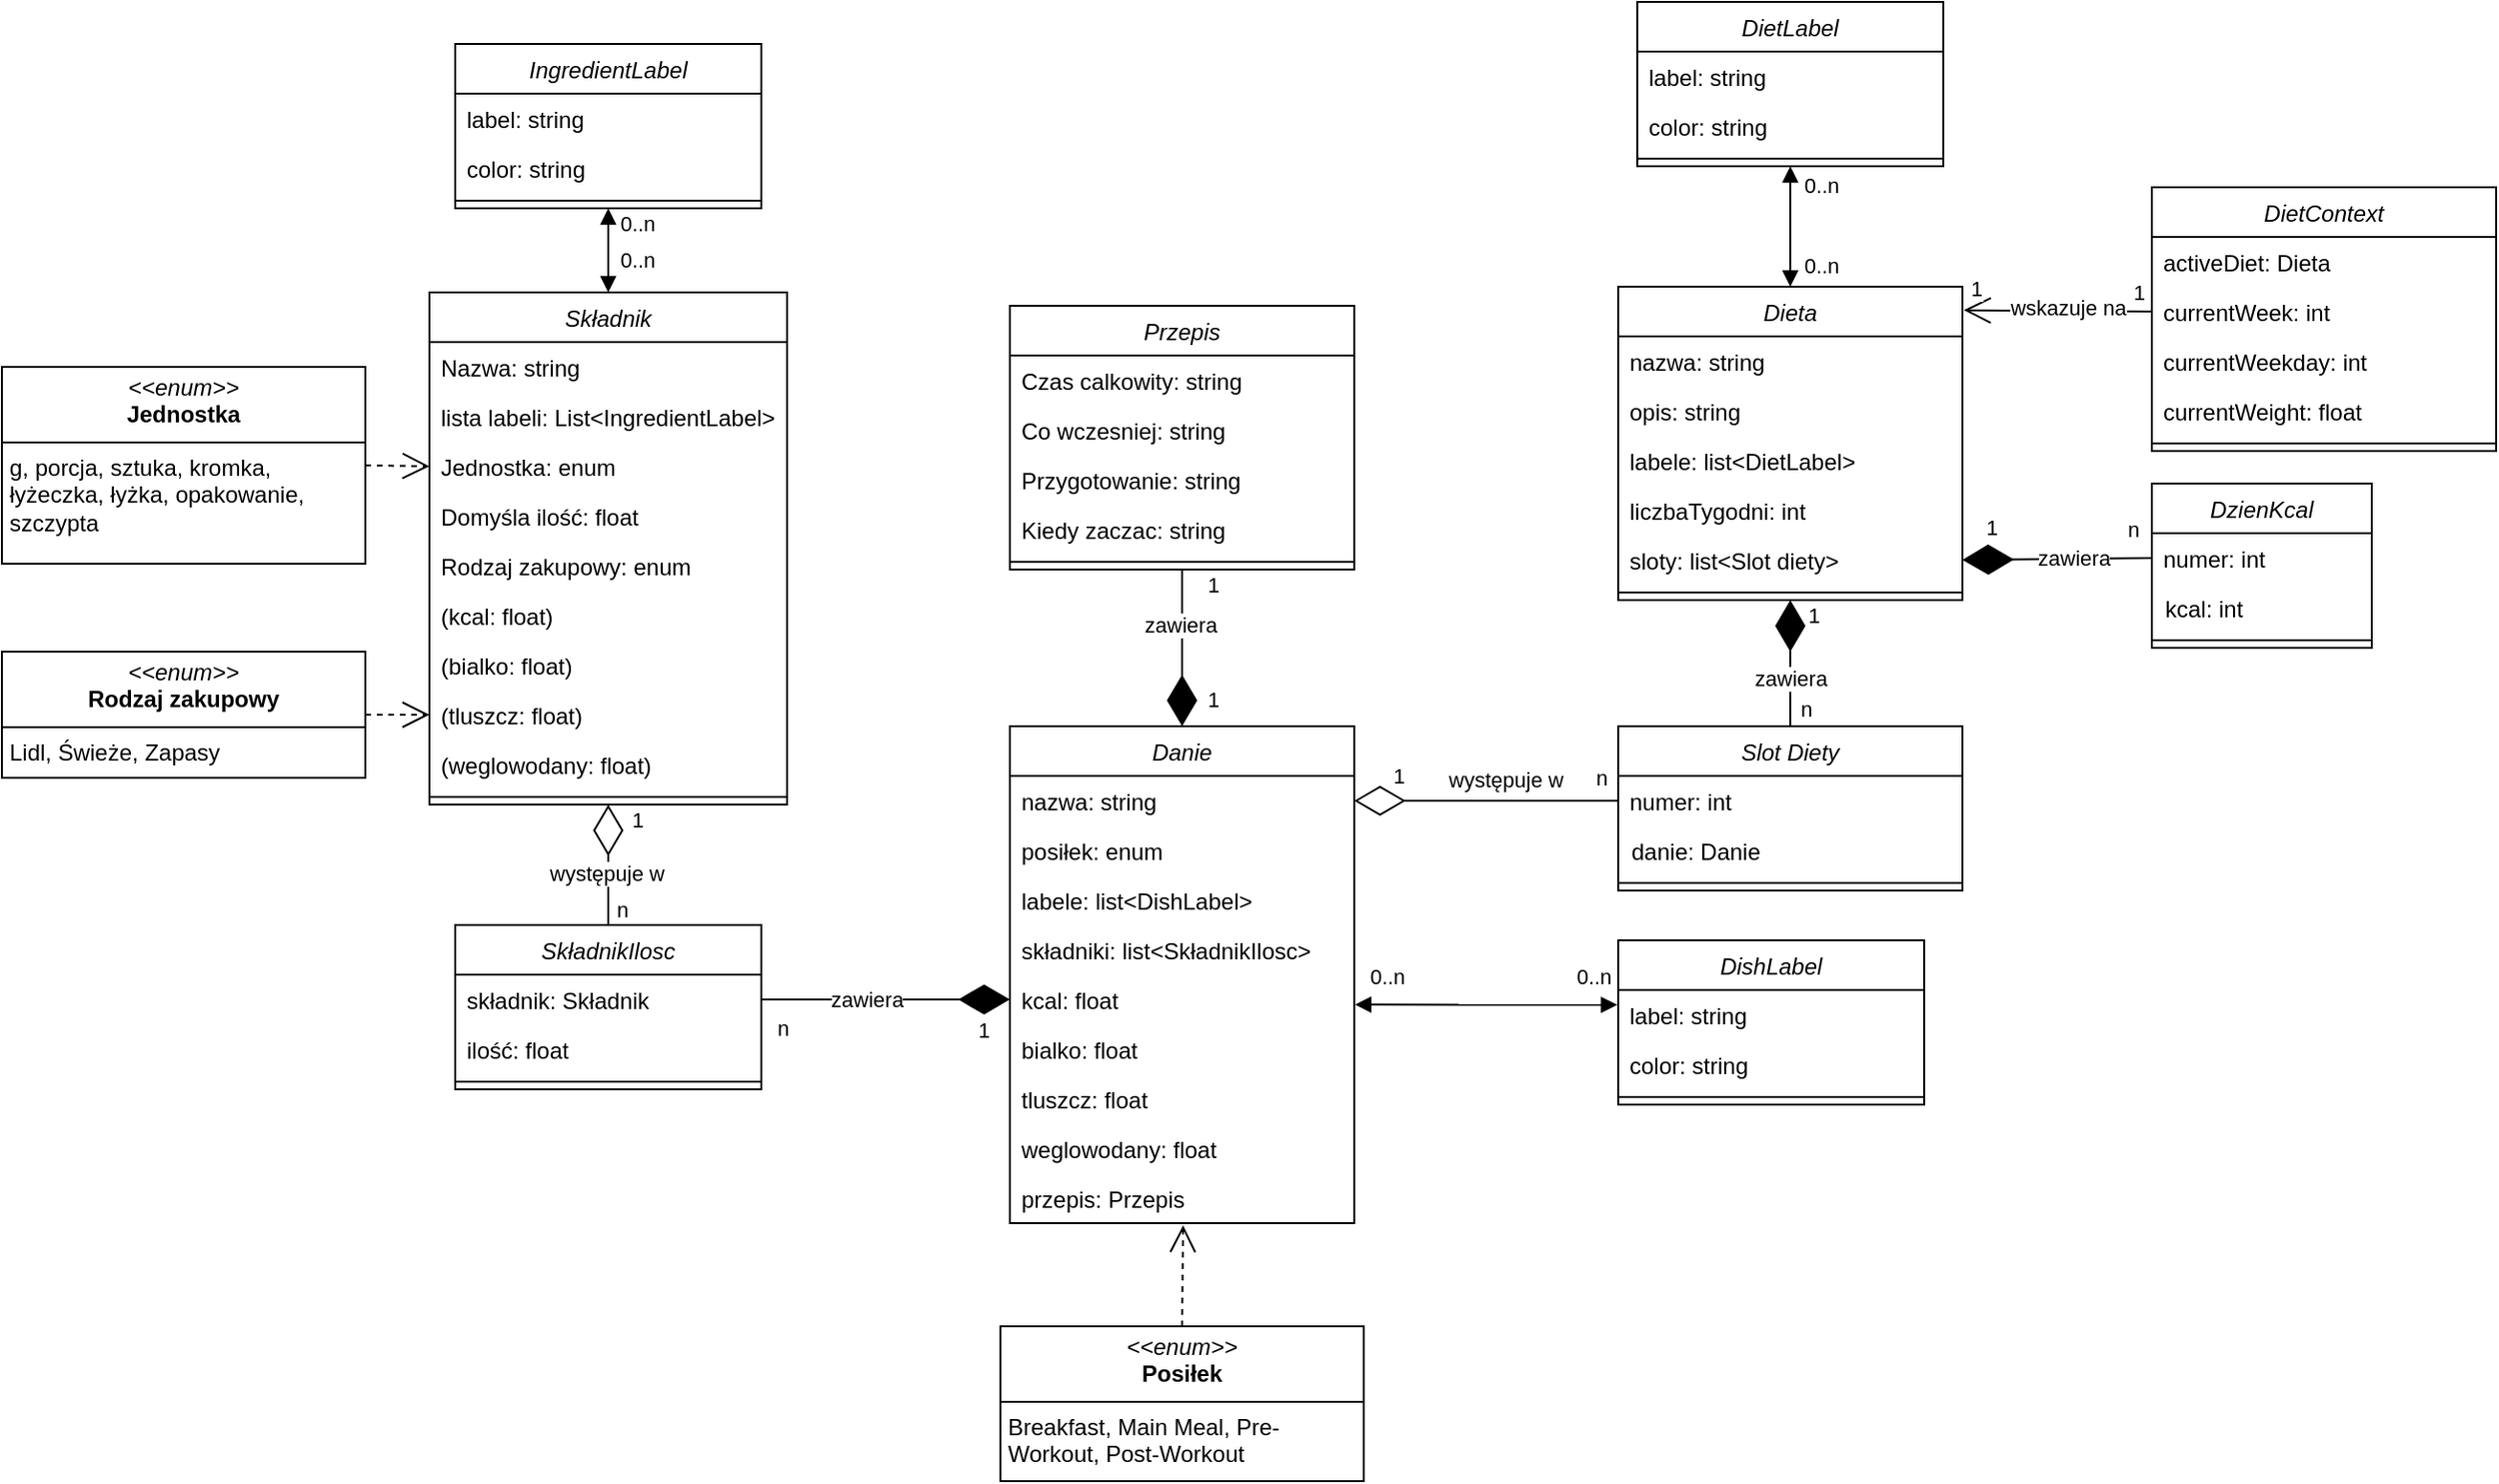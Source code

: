 <mxfile>
    <diagram id="C5RBs43oDa-KdzZeNtuy" name="Page-1">
        <mxGraphModel dx="2279" dy="1956" grid="0" gridSize="10" guides="1" tooltips="1" connect="1" arrows="1" fold="1" page="1" pageScale="1" pageWidth="827" pageHeight="1169" math="0" shadow="0">
            <root>
                <mxCell id="WIyWlLk6GJQsqaUBKTNV-0"/>
                <mxCell id="WIyWlLk6GJQsqaUBKTNV-1" parent="WIyWlLk6GJQsqaUBKTNV-0"/>
                <mxCell id="zkfFHV4jXpPFQw0GAbJ--0" value="Składnik" style="swimlane;fontStyle=2;align=center;verticalAlign=top;childLayout=stackLayout;horizontal=1;startSize=26;horizontalStack=0;resizeParent=1;resizeLast=0;collapsible=1;marginBottom=0;rounded=0;shadow=0;strokeWidth=1;" parent="WIyWlLk6GJQsqaUBKTNV-1" vertex="1">
                    <mxGeometry x="19.5" y="15" width="187" height="268" as="geometry">
                        <mxRectangle x="220" y="120" width="160" height="26" as="alternateBounds"/>
                    </mxGeometry>
                </mxCell>
                <mxCell id="zkfFHV4jXpPFQw0GAbJ--1" value="Nazwa: string" style="text;align=left;verticalAlign=top;spacingLeft=4;spacingRight=4;overflow=hidden;rotatable=0;points=[[0,0.5],[1,0.5]];portConstraint=eastwest;" parent="zkfFHV4jXpPFQw0GAbJ--0" vertex="1">
                    <mxGeometry y="26" width="187" height="26" as="geometry"/>
                </mxCell>
                <mxCell id="32" value="lista labeli: List&lt;IngredientLabel&gt;" style="text;align=left;verticalAlign=top;spacingLeft=4;spacingRight=4;overflow=hidden;rotatable=0;points=[[0,0.5],[1,0.5]];portConstraint=eastwest;" parent="zkfFHV4jXpPFQw0GAbJ--0" vertex="1">
                    <mxGeometry y="52" width="187" height="26" as="geometry"/>
                </mxCell>
                <mxCell id="zkfFHV4jXpPFQw0GAbJ--2" value="Jednostka: enum " style="text;align=left;verticalAlign=top;spacingLeft=4;spacingRight=4;overflow=hidden;rotatable=0;points=[[0,0.5],[1,0.5]];portConstraint=eastwest;rounded=0;shadow=0;html=0;" parent="zkfFHV4jXpPFQw0GAbJ--0" vertex="1">
                    <mxGeometry y="78" width="187" height="26" as="geometry"/>
                </mxCell>
                <mxCell id="c72ddF2UnbNpAd4IKjq6-0" value="Domyśla ilość: float" style="text;align=left;verticalAlign=top;spacingLeft=4;spacingRight=4;overflow=hidden;rotatable=0;points=[[0,0.5],[1,0.5]];portConstraint=eastwest;rounded=0;shadow=0;html=0;" parent="zkfFHV4jXpPFQw0GAbJ--0" vertex="1">
                    <mxGeometry y="104" width="187" height="26" as="geometry"/>
                </mxCell>
                <mxCell id="c72ddF2UnbNpAd4IKjq6-1" value="Rodzaj zakupowy: enum" style="text;align=left;verticalAlign=top;spacingLeft=4;spacingRight=4;overflow=hidden;rotatable=0;points=[[0,0.5],[1,0.5]];portConstraint=eastwest;rounded=0;shadow=0;html=0;" parent="zkfFHV4jXpPFQw0GAbJ--0" vertex="1">
                    <mxGeometry y="130" width="187" height="26" as="geometry"/>
                </mxCell>
                <mxCell id="c72ddF2UnbNpAd4IKjq6-2" value="(kcal: float)&#xa;" style="text;align=left;verticalAlign=top;spacingLeft=4;spacingRight=4;overflow=hidden;rotatable=0;points=[[0,0.5],[1,0.5]];portConstraint=eastwest;rounded=0;shadow=0;html=0;" parent="zkfFHV4jXpPFQw0GAbJ--0" vertex="1">
                    <mxGeometry y="156" width="187" height="26" as="geometry"/>
                </mxCell>
                <mxCell id="c72ddF2UnbNpAd4IKjq6-4" value="(bialko: float)&#xa;" style="text;align=left;verticalAlign=top;spacingLeft=4;spacingRight=4;overflow=hidden;rotatable=0;points=[[0,0.5],[1,0.5]];portConstraint=eastwest;rounded=0;shadow=0;html=0;" parent="zkfFHV4jXpPFQw0GAbJ--0" vertex="1">
                    <mxGeometry y="182" width="187" height="26" as="geometry"/>
                </mxCell>
                <mxCell id="c72ddF2UnbNpAd4IKjq6-5" value="(tluszcz: float)&#xa;" style="text;align=left;verticalAlign=top;spacingLeft=4;spacingRight=4;overflow=hidden;rotatable=0;points=[[0,0.5],[1,0.5]];portConstraint=eastwest;rounded=0;shadow=0;html=0;" parent="zkfFHV4jXpPFQw0GAbJ--0" vertex="1">
                    <mxGeometry y="208" width="187" height="26" as="geometry"/>
                </mxCell>
                <mxCell id="c72ddF2UnbNpAd4IKjq6-6" value="(weglowodany: float)&#xa;" style="text;align=left;verticalAlign=top;spacingLeft=4;spacingRight=4;overflow=hidden;rotatable=0;points=[[0,0.5],[1,0.5]];portConstraint=eastwest;rounded=0;shadow=0;html=0;" parent="zkfFHV4jXpPFQw0GAbJ--0" vertex="1">
                    <mxGeometry y="234" width="187" height="26" as="geometry"/>
                </mxCell>
                <mxCell id="zkfFHV4jXpPFQw0GAbJ--4" value="" style="line;html=1;strokeWidth=1;align=left;verticalAlign=middle;spacingTop=-1;spacingLeft=3;spacingRight=3;rotatable=0;labelPosition=right;points=[];portConstraint=eastwest;" parent="zkfFHV4jXpPFQw0GAbJ--0" vertex="1">
                    <mxGeometry y="260" width="187" height="8" as="geometry"/>
                </mxCell>
                <mxCell id="c72ddF2UnbNpAd4IKjq6-7" value="Danie" style="swimlane;fontStyle=2;align=center;verticalAlign=top;childLayout=stackLayout;horizontal=1;startSize=26;horizontalStack=0;resizeParent=1;resizeLast=0;collapsible=1;marginBottom=0;rounded=0;shadow=0;strokeWidth=1;" parent="WIyWlLk6GJQsqaUBKTNV-1" vertex="1">
                    <mxGeometry x="323" y="242" width="180" height="260" as="geometry">
                        <mxRectangle x="220" y="120" width="160" height="26" as="alternateBounds"/>
                    </mxGeometry>
                </mxCell>
                <mxCell id="c72ddF2UnbNpAd4IKjq6-8" value="nazwa: string" style="text;align=left;verticalAlign=top;spacingLeft=4;spacingRight=4;overflow=hidden;rotatable=0;points=[[0,0.5],[1,0.5]];portConstraint=eastwest;" parent="c72ddF2UnbNpAd4IKjq6-7" vertex="1">
                    <mxGeometry y="26" width="180" height="26" as="geometry"/>
                </mxCell>
                <mxCell id="c72ddF2UnbNpAd4IKjq6-11" value="posiłek: enum" style="text;align=left;verticalAlign=top;spacingLeft=4;spacingRight=4;overflow=hidden;rotatable=0;points=[[0,0.5],[1,0.5]];portConstraint=eastwest;rounded=0;shadow=0;html=0;" parent="c72ddF2UnbNpAd4IKjq6-7" vertex="1">
                    <mxGeometry y="52" width="180" height="26" as="geometry"/>
                </mxCell>
                <mxCell id="c72ddF2UnbNpAd4IKjq6-9" value="labele: list&lt;DishLabel&gt;" style="text;align=left;verticalAlign=top;spacingLeft=4;spacingRight=4;overflow=hidden;rotatable=0;points=[[0,0.5],[1,0.5]];portConstraint=eastwest;rounded=0;shadow=0;html=0;" parent="c72ddF2UnbNpAd4IKjq6-7" vertex="1">
                    <mxGeometry y="78" width="180" height="26" as="geometry"/>
                </mxCell>
                <mxCell id="c72ddF2UnbNpAd4IKjq6-10" value="składniki: list&lt;SkładnikIlosc&gt;&#xa;" style="text;align=left;verticalAlign=top;spacingLeft=4;spacingRight=4;overflow=hidden;rotatable=0;points=[[0,0.5],[1,0.5]];portConstraint=eastwest;rounded=0;shadow=0;html=0;" parent="c72ddF2UnbNpAd4IKjq6-7" vertex="1">
                    <mxGeometry y="104" width="180" height="26" as="geometry"/>
                </mxCell>
                <mxCell id="c72ddF2UnbNpAd4IKjq6-12" value="kcal: float" style="text;align=left;verticalAlign=top;spacingLeft=4;spacingRight=4;overflow=hidden;rotatable=0;points=[[0,0.5],[1,0.5]];portConstraint=eastwest;rounded=0;shadow=0;html=0;" parent="c72ddF2UnbNpAd4IKjq6-7" vertex="1">
                    <mxGeometry y="130" width="180" height="26" as="geometry"/>
                </mxCell>
                <mxCell id="c72ddF2UnbNpAd4IKjq6-13" value="bialko: float&#xa;" style="text;align=left;verticalAlign=top;spacingLeft=4;spacingRight=4;overflow=hidden;rotatable=0;points=[[0,0.5],[1,0.5]];portConstraint=eastwest;rounded=0;shadow=0;html=0;" parent="c72ddF2UnbNpAd4IKjq6-7" vertex="1">
                    <mxGeometry y="156" width="180" height="26" as="geometry"/>
                </mxCell>
                <mxCell id="c72ddF2UnbNpAd4IKjq6-14" value="tluszcz: float&#xa;" style="text;align=left;verticalAlign=top;spacingLeft=4;spacingRight=4;overflow=hidden;rotatable=0;points=[[0,0.5],[1,0.5]];portConstraint=eastwest;rounded=0;shadow=0;html=0;" parent="c72ddF2UnbNpAd4IKjq6-7" vertex="1">
                    <mxGeometry y="182" width="180" height="26" as="geometry"/>
                </mxCell>
                <mxCell id="c72ddF2UnbNpAd4IKjq6-15" value="weglowodany: float&#xa;" style="text;align=left;verticalAlign=top;spacingLeft=4;spacingRight=4;overflow=hidden;rotatable=0;points=[[0,0.5],[1,0.5]];portConstraint=eastwest;rounded=0;shadow=0;html=0;" parent="c72ddF2UnbNpAd4IKjq6-7" vertex="1">
                    <mxGeometry y="208" width="180" height="26" as="geometry"/>
                </mxCell>
                <mxCell id="c72ddF2UnbNpAd4IKjq6-16" value="przepis: Przepis" style="text;align=left;verticalAlign=top;spacingLeft=4;spacingRight=4;overflow=hidden;rotatable=0;points=[[0,0.5],[1,0.5]];portConstraint=eastwest;rounded=0;shadow=0;html=0;" parent="c72ddF2UnbNpAd4IKjq6-7" vertex="1">
                    <mxGeometry y="234" width="180" height="26" as="geometry"/>
                </mxCell>
                <mxCell id="c72ddF2UnbNpAd4IKjq6-18" value="Przepis" style="swimlane;fontStyle=2;align=center;verticalAlign=top;childLayout=stackLayout;horizontal=1;startSize=26;horizontalStack=0;resizeParent=1;resizeLast=0;collapsible=1;marginBottom=0;rounded=0;shadow=0;strokeWidth=1;" parent="WIyWlLk6GJQsqaUBKTNV-1" vertex="1">
                    <mxGeometry x="323" y="22" width="180" height="138" as="geometry">
                        <mxRectangle x="220" y="120" width="160" height="26" as="alternateBounds"/>
                    </mxGeometry>
                </mxCell>
                <mxCell id="c72ddF2UnbNpAd4IKjq6-27" value="Czas calkowity: string" style="text;align=left;verticalAlign=top;spacingLeft=4;spacingRight=4;overflow=hidden;rotatable=0;points=[[0,0.5],[1,0.5]];portConstraint=eastwest;rounded=0;shadow=0;html=0;" parent="c72ddF2UnbNpAd4IKjq6-18" vertex="1">
                    <mxGeometry y="26" width="180" height="26" as="geometry"/>
                </mxCell>
                <mxCell id="c72ddF2UnbNpAd4IKjq6-29" value="Co wczesniej: string" style="text;align=left;verticalAlign=top;spacingLeft=4;spacingRight=4;overflow=hidden;rotatable=0;points=[[0,0.5],[1,0.5]];portConstraint=eastwest;rounded=0;shadow=0;html=0;" parent="c72ddF2UnbNpAd4IKjq6-18" vertex="1">
                    <mxGeometry y="52" width="180" height="26" as="geometry"/>
                </mxCell>
                <mxCell id="c72ddF2UnbNpAd4IKjq6-30" value="Przygotowanie: string" style="text;align=left;verticalAlign=top;spacingLeft=4;spacingRight=4;overflow=hidden;rotatable=0;points=[[0,0.5],[1,0.5]];portConstraint=eastwest;rounded=0;shadow=0;html=0;" parent="c72ddF2UnbNpAd4IKjq6-18" vertex="1">
                    <mxGeometry y="78" width="180" height="26" as="geometry"/>
                </mxCell>
                <mxCell id="c72ddF2UnbNpAd4IKjq6-31" value="Kiedy zaczac: string" style="text;align=left;verticalAlign=top;spacingLeft=4;spacingRight=4;overflow=hidden;rotatable=0;points=[[0,0.5],[1,0.5]];portConstraint=eastwest;rounded=0;shadow=0;html=0;" parent="c72ddF2UnbNpAd4IKjq6-18" vertex="1">
                    <mxGeometry y="104" width="180" height="26" as="geometry"/>
                </mxCell>
                <mxCell id="c72ddF2UnbNpAd4IKjq6-28" value="" style="line;html=1;strokeWidth=1;align=left;verticalAlign=middle;spacingTop=-1;spacingLeft=3;spacingRight=3;rotatable=0;labelPosition=right;points=[];portConstraint=eastwest;" parent="c72ddF2UnbNpAd4IKjq6-18" vertex="1">
                    <mxGeometry y="130" width="180" height="8" as="geometry"/>
                </mxCell>
                <mxCell id="c72ddF2UnbNpAd4IKjq6-34" value="" style="endArrow=diamondThin;endFill=1;endSize=24;html=1;rounded=0;entryX=0.5;entryY=0;entryDx=0;entryDy=0;exitX=0.5;exitY=1;exitDx=0;exitDy=0;" parent="WIyWlLk6GJQsqaUBKTNV-1" source="c72ddF2UnbNpAd4IKjq6-18" target="c72ddF2UnbNpAd4IKjq6-7" edge="1">
                    <mxGeometry width="160" relative="1" as="geometry">
                        <mxPoint x="360" y="203" as="sourcePoint"/>
                        <mxPoint x="423" y="242" as="targetPoint"/>
                    </mxGeometry>
                </mxCell>
                <mxCell id="c72ddF2UnbNpAd4IKjq6-35" value="zawiera" style="edgeLabel;html=1;align=center;verticalAlign=middle;resizable=0;points=[];" parent="c72ddF2UnbNpAd4IKjq6-34" vertex="1" connectable="0">
                    <mxGeometry x="-0.29" y="-1" relative="1" as="geometry">
                        <mxPoint as="offset"/>
                    </mxGeometry>
                </mxCell>
                <mxCell id="7" value="1" style="edgeLabel;html=1;align=center;verticalAlign=middle;resizable=0;points=[];" parent="c72ddF2UnbNpAd4IKjq6-34" vertex="1" connectable="0">
                    <mxGeometry x="0.623" y="-3" relative="1" as="geometry">
                        <mxPoint x="19" y="1" as="offset"/>
                    </mxGeometry>
                </mxCell>
                <mxCell id="8" value="1" style="edgeLabel;html=1;align=center;verticalAlign=middle;resizable=0;points=[];" parent="c72ddF2UnbNpAd4IKjq6-34" vertex="1" connectable="0">
                    <mxGeometry x="-0.779" relative="1" as="geometry">
                        <mxPoint x="16" y="-1" as="offset"/>
                    </mxGeometry>
                </mxCell>
                <mxCell id="c72ddF2UnbNpAd4IKjq6-36" value="SkładnikIlosc" style="swimlane;fontStyle=2;align=center;verticalAlign=top;childLayout=stackLayout;horizontal=1;startSize=26;horizontalStack=0;resizeParent=1;resizeLast=0;collapsible=1;marginBottom=0;rounded=0;shadow=0;strokeWidth=1;" parent="WIyWlLk6GJQsqaUBKTNV-1" vertex="1">
                    <mxGeometry x="33" y="346" width="160" height="86" as="geometry">
                        <mxRectangle x="220" y="120" width="160" height="26" as="alternateBounds"/>
                    </mxGeometry>
                </mxCell>
                <mxCell id="c72ddF2UnbNpAd4IKjq6-37" value="składnik: Składnik" style="text;align=left;verticalAlign=top;spacingLeft=4;spacingRight=4;overflow=hidden;rotatable=0;points=[[0,0.5],[1,0.5]];portConstraint=eastwest;" parent="c72ddF2UnbNpAd4IKjq6-36" vertex="1">
                    <mxGeometry y="26" width="160" height="26" as="geometry"/>
                </mxCell>
                <mxCell id="c72ddF2UnbNpAd4IKjq6-38" value="ilość: float" style="text;align=left;verticalAlign=top;spacingLeft=4;spacingRight=4;overflow=hidden;rotatable=0;points=[[0,0.5],[1,0.5]];portConstraint=eastwest;rounded=0;shadow=0;html=0;" parent="c72ddF2UnbNpAd4IKjq6-36" vertex="1">
                    <mxGeometry y="52" width="160" height="26" as="geometry"/>
                </mxCell>
                <mxCell id="c72ddF2UnbNpAd4IKjq6-45" value="" style="line;html=1;strokeWidth=1;align=left;verticalAlign=middle;spacingTop=-1;spacingLeft=3;spacingRight=3;rotatable=0;labelPosition=right;points=[];portConstraint=eastwest;" parent="c72ddF2UnbNpAd4IKjq6-36" vertex="1">
                    <mxGeometry y="78" width="160" height="8" as="geometry"/>
                </mxCell>
                <mxCell id="c72ddF2UnbNpAd4IKjq6-52" value="" style="endArrow=diamondThin;endFill=0;endSize=24;html=1;rounded=0;exitX=0.5;exitY=0;exitDx=0;exitDy=0;entryX=0.5;entryY=1;entryDx=0;entryDy=0;" parent="WIyWlLk6GJQsqaUBKTNV-1" source="c72ddF2UnbNpAd4IKjq6-36" target="zkfFHV4jXpPFQw0GAbJ--0" edge="1">
                    <mxGeometry width="160" relative="1" as="geometry">
                        <mxPoint x="162" y="240" as="sourcePoint"/>
                        <mxPoint x="322" y="240" as="targetPoint"/>
                    </mxGeometry>
                </mxCell>
                <mxCell id="c72ddF2UnbNpAd4IKjq6-53" value="1" style="edgeLabel;html=1;align=center;verticalAlign=middle;resizable=0;points=[];" parent="c72ddF2UnbNpAd4IKjq6-52" vertex="1" connectable="0">
                    <mxGeometry x="0.499" y="-5" relative="1" as="geometry">
                        <mxPoint x="10" y="-8" as="offset"/>
                    </mxGeometry>
                </mxCell>
                <mxCell id="c72ddF2UnbNpAd4IKjq6-54" value="n" style="edgeLabel;html=1;align=center;verticalAlign=middle;resizable=0;points=[];" parent="c72ddF2UnbNpAd4IKjq6-52" vertex="1" connectable="0">
                    <mxGeometry x="-0.596" y="-1" relative="1" as="geometry">
                        <mxPoint x="6" y="4" as="offset"/>
                    </mxGeometry>
                </mxCell>
                <mxCell id="c72ddF2UnbNpAd4IKjq6-57" value="występuje w" style="edgeLabel;html=1;align=center;verticalAlign=middle;resizable=0;points=[];" parent="c72ddF2UnbNpAd4IKjq6-52" vertex="1" connectable="0">
                    <mxGeometry x="-0.135" y="1" relative="1" as="geometry">
                        <mxPoint as="offset"/>
                    </mxGeometry>
                </mxCell>
                <mxCell id="c72ddF2UnbNpAd4IKjq6-55" value="" style="endArrow=diamondThin;endFill=1;endSize=24;html=1;rounded=0;entryX=0;entryY=0.5;entryDx=0;entryDy=0;exitX=1;exitY=0.5;exitDx=0;exitDy=0;" parent="WIyWlLk6GJQsqaUBKTNV-1" source="c72ddF2UnbNpAd4IKjq6-37" target="c72ddF2UnbNpAd4IKjq6-12" edge="1">
                    <mxGeometry width="160" relative="1" as="geometry">
                        <mxPoint x="207" y="394" as="sourcePoint"/>
                        <mxPoint x="303" y="357" as="targetPoint"/>
                    </mxGeometry>
                </mxCell>
                <mxCell id="c72ddF2UnbNpAd4IKjq6-56" value="zawiera" style="edgeLabel;html=1;align=center;verticalAlign=middle;resizable=0;points=[];" parent="c72ddF2UnbNpAd4IKjq6-55" vertex="1" connectable="0">
                    <mxGeometry x="-0.29" y="-1" relative="1" as="geometry">
                        <mxPoint x="9" y="-1" as="offset"/>
                    </mxGeometry>
                </mxCell>
                <mxCell id="11" value="1" style="edgeLabel;html=1;align=center;verticalAlign=middle;resizable=0;points=[];" parent="c72ddF2UnbNpAd4IKjq6-55" vertex="1" connectable="0">
                    <mxGeometry x="0.771" y="2" relative="1" as="geometry">
                        <mxPoint x="1" y="18" as="offset"/>
                    </mxGeometry>
                </mxCell>
                <mxCell id="12" value="n" style="edgeLabel;html=1;align=center;verticalAlign=middle;resizable=0;points=[];" parent="c72ddF2UnbNpAd4IKjq6-55" vertex="1" connectable="0">
                    <mxGeometry x="-0.842" relative="1" as="geometry">
                        <mxPoint y="15" as="offset"/>
                    </mxGeometry>
                </mxCell>
                <mxCell id="J546taTjvrkiFie6R2HN-1" value="Dieta" style="swimlane;fontStyle=2;align=center;verticalAlign=top;childLayout=stackLayout;horizontal=1;startSize=26;horizontalStack=0;resizeParent=1;resizeLast=0;collapsible=1;marginBottom=0;rounded=0;shadow=0;strokeWidth=1;" parent="WIyWlLk6GJQsqaUBKTNV-1" vertex="1">
                    <mxGeometry x="641" y="12" width="180" height="164" as="geometry">
                        <mxRectangle x="220" y="120" width="160" height="26" as="alternateBounds"/>
                    </mxGeometry>
                </mxCell>
                <mxCell id="J546taTjvrkiFie6R2HN-2" value="nazwa: string" style="text;align=left;verticalAlign=top;spacingLeft=4;spacingRight=4;overflow=hidden;rotatable=0;points=[[0,0.5],[1,0.5]];portConstraint=eastwest;rounded=0;shadow=0;html=0;" parent="J546taTjvrkiFie6R2HN-1" vertex="1">
                    <mxGeometry y="26" width="180" height="26" as="geometry"/>
                </mxCell>
                <mxCell id="J546taTjvrkiFie6R2HN-3" value="opis: string" style="text;align=left;verticalAlign=top;spacingLeft=4;spacingRight=4;overflow=hidden;rotatable=0;points=[[0,0.5],[1,0.5]];portConstraint=eastwest;rounded=0;shadow=0;html=0;" parent="J546taTjvrkiFie6R2HN-1" vertex="1">
                    <mxGeometry y="52" width="180" height="26" as="geometry"/>
                </mxCell>
                <mxCell id="J546taTjvrkiFie6R2HN-14" value="labele: list&lt;DietLabel&gt;" style="text;align=left;verticalAlign=top;spacingLeft=4;spacingRight=4;overflow=hidden;rotatable=0;points=[[0,0.5],[1,0.5]];portConstraint=eastwest;rounded=0;shadow=0;html=0;" parent="J546taTjvrkiFie6R2HN-1" vertex="1">
                    <mxGeometry y="78" width="180" height="26" as="geometry"/>
                </mxCell>
                <mxCell id="J546taTjvrkiFie6R2HN-4" value="liczbaTygodni: int&#xa;" style="text;align=left;verticalAlign=top;spacingLeft=4;spacingRight=4;overflow=hidden;rotatable=0;points=[[0,0.5],[1,0.5]];portConstraint=eastwest;rounded=0;shadow=0;html=0;" parent="J546taTjvrkiFie6R2HN-1" vertex="1">
                    <mxGeometry y="104" width="180" height="26" as="geometry"/>
                </mxCell>
                <mxCell id="J546taTjvrkiFie6R2HN-5" value="sloty: list&lt;Slot diety&gt;&#xa;" style="text;align=left;verticalAlign=top;spacingLeft=4;spacingRight=4;overflow=hidden;rotatable=0;points=[[0,0.5],[1,0.5]];portConstraint=eastwest;rounded=0;shadow=0;html=0;" parent="J546taTjvrkiFie6R2HN-1" vertex="1">
                    <mxGeometry y="130" width="180" height="26" as="geometry"/>
                </mxCell>
                <mxCell id="J546taTjvrkiFie6R2HN-6" value="" style="line;html=1;strokeWidth=1;align=left;verticalAlign=middle;spacingTop=-1;spacingLeft=3;spacingRight=3;rotatable=0;labelPosition=right;points=[];portConstraint=eastwest;" parent="J546taTjvrkiFie6R2HN-1" vertex="1">
                    <mxGeometry y="156" width="180" height="8" as="geometry"/>
                </mxCell>
                <mxCell id="J546taTjvrkiFie6R2HN-7" value="Slot Diety" style="swimlane;fontStyle=2;align=center;verticalAlign=top;childLayout=stackLayout;horizontal=1;startSize=26;horizontalStack=0;resizeParent=1;resizeLast=0;collapsible=1;marginBottom=0;rounded=0;shadow=0;strokeWidth=1;" parent="WIyWlLk6GJQsqaUBKTNV-1" vertex="1">
                    <mxGeometry x="641" y="242" width="180" height="86" as="geometry">
                        <mxRectangle x="220" y="120" width="160" height="26" as="alternateBounds"/>
                    </mxGeometry>
                </mxCell>
                <mxCell id="J546taTjvrkiFie6R2HN-9" value="numer: int" style="text;align=left;verticalAlign=top;spacingLeft=4;spacingRight=4;overflow=hidden;rotatable=0;points=[[0,0.5],[1,0.5]];portConstraint=eastwest;rounded=0;shadow=0;html=0;" parent="J546taTjvrkiFie6R2HN-7" vertex="1">
                    <mxGeometry y="26" width="180" height="26" as="geometry"/>
                </mxCell>
                <mxCell id="J546taTjvrkiFie6R2HN-11" value="danie: Danie" style="text;align=left;verticalAlign=top;spacingLeft=5;spacingRight=4;overflow=hidden;rotatable=0;points=[[0,0.5],[1,0.5]];portConstraint=eastwest;rounded=0;shadow=0;html=0;" parent="J546taTjvrkiFie6R2HN-7" vertex="1">
                    <mxGeometry y="52" width="180" height="26" as="geometry"/>
                </mxCell>
                <mxCell id="J546taTjvrkiFie6R2HN-12" value="" style="line;html=1;strokeWidth=1;align=left;verticalAlign=middle;spacingTop=-1;spacingLeft=3;spacingRight=3;rotatable=0;labelPosition=right;points=[];portConstraint=eastwest;" parent="J546taTjvrkiFie6R2HN-7" vertex="1">
                    <mxGeometry y="78" width="180" height="8" as="geometry"/>
                </mxCell>
                <mxCell id="J546taTjvrkiFie6R2HN-15" value="" style="endArrow=diamondThin;endFill=1;endSize=24;html=1;rounded=0;exitX=0.5;exitY=0;exitDx=0;exitDy=0;entryX=0.5;entryY=1;entryDx=0;entryDy=0;" parent="WIyWlLk6GJQsqaUBKTNV-1" source="J546taTjvrkiFie6R2HN-7" target="J546taTjvrkiFie6R2HN-1" edge="1">
                    <mxGeometry width="160" relative="1" as="geometry">
                        <mxPoint x="746.71" y="189" as="sourcePoint"/>
                        <mxPoint x="697" y="212" as="targetPoint"/>
                    </mxGeometry>
                </mxCell>
                <mxCell id="J546taTjvrkiFie6R2HN-16" value="zawiera" style="edgeLabel;html=1;align=center;verticalAlign=middle;resizable=0;points=[];" parent="J546taTjvrkiFie6R2HN-15" vertex="1" connectable="0">
                    <mxGeometry x="-0.29" y="-1" relative="1" as="geometry">
                        <mxPoint x="-1" y="-2" as="offset"/>
                    </mxGeometry>
                </mxCell>
                <mxCell id="9" value="n" style="edgeLabel;html=1;align=center;verticalAlign=middle;resizable=0;points=[];" parent="J546taTjvrkiFie6R2HN-15" vertex="1" connectable="0">
                    <mxGeometry x="-0.843" y="-1" relative="1" as="geometry">
                        <mxPoint x="7" y="-4" as="offset"/>
                    </mxGeometry>
                </mxCell>
                <mxCell id="10" value="1" style="edgeLabel;html=1;align=center;verticalAlign=middle;resizable=0;points=[];" parent="J546taTjvrkiFie6R2HN-15" vertex="1" connectable="0">
                    <mxGeometry x="0.731" y="-3" relative="1" as="geometry">
                        <mxPoint x="9" y="-1" as="offset"/>
                    </mxGeometry>
                </mxCell>
                <mxCell id="J546taTjvrkiFie6R2HN-17" value="" style="endArrow=diamondThin;endFill=0;endSize=24;html=1;rounded=0;exitX=0;exitY=0.5;exitDx=0;exitDy=0;entryX=1;entryY=0.5;entryDx=0;entryDy=0;" parent="WIyWlLk6GJQsqaUBKTNV-1" source="J546taTjvrkiFie6R2HN-9" target="c72ddF2UnbNpAd4IKjq6-8" edge="1">
                    <mxGeometry width="160" relative="1" as="geometry">
                        <mxPoint x="559" y="406" as="sourcePoint"/>
                        <mxPoint x="559" y="314" as="targetPoint"/>
                    </mxGeometry>
                </mxCell>
                <mxCell id="J546taTjvrkiFie6R2HN-18" value="1" style="edgeLabel;html=1;align=center;verticalAlign=middle;resizable=0;points=[];" parent="J546taTjvrkiFie6R2HN-17" vertex="1" connectable="0">
                    <mxGeometry x="0.499" y="-5" relative="1" as="geometry">
                        <mxPoint x="-12" y="-8" as="offset"/>
                    </mxGeometry>
                </mxCell>
                <mxCell id="J546taTjvrkiFie6R2HN-19" value="n" style="edgeLabel;html=1;align=center;verticalAlign=middle;resizable=0;points=[];" parent="J546taTjvrkiFie6R2HN-17" vertex="1" connectable="0">
                    <mxGeometry x="-0.596" y="-1" relative="1" as="geometry">
                        <mxPoint x="19" y="-11" as="offset"/>
                    </mxGeometry>
                </mxCell>
                <mxCell id="J546taTjvrkiFie6R2HN-20" value="występuje w" style="edgeLabel;html=1;align=center;verticalAlign=middle;resizable=0;points=[];" parent="J546taTjvrkiFie6R2HN-17" vertex="1" connectable="0">
                    <mxGeometry x="-0.135" y="1" relative="1" as="geometry">
                        <mxPoint y="-12" as="offset"/>
                    </mxGeometry>
                </mxCell>
                <mxCell id="0" value="&lt;p style=&quot;margin:0px;margin-top:4px;text-align:center;&quot;&gt;&lt;i&gt;&amp;lt;&amp;lt;enum&amp;gt;&amp;gt;&lt;/i&gt;&lt;br&gt;&lt;b&gt;Jednostka&lt;/b&gt;&lt;/p&gt;&lt;hr size=&quot;1&quot; style=&quot;border-style:solid;&quot;&gt;&lt;p style=&quot;margin:0px;margin-left:4px;&quot;&gt;g, porcja, sztuka, kromka, łyżeczka, łyżka, opakowanie, szczypta&lt;/p&gt;&lt;p style=&quot;margin:0px;margin-left:4px;&quot;&gt;&lt;br&gt;&lt;/p&gt;&lt;hr size=&quot;1&quot; style=&quot;border-style:solid;&quot;&gt;&lt;p style=&quot;margin:0px;margin-left:4px;&quot;&gt;&lt;br&gt;&lt;br&gt;&lt;/p&gt;" style="verticalAlign=top;align=left;overflow=fill;html=1;whiteSpace=wrap;" parent="WIyWlLk6GJQsqaUBKTNV-1" vertex="1">
                    <mxGeometry x="-204" y="54" width="190" height="103" as="geometry"/>
                </mxCell>
                <mxCell id="1" value="&lt;p style=&quot;margin:0px;margin-top:4px;text-align:center;&quot;&gt;&lt;i&gt;&amp;lt;&amp;lt;enum&amp;gt;&amp;gt;&lt;/i&gt;&lt;br&gt;&lt;b&gt;Rodzaj zakupowy&lt;/b&gt;&lt;/p&gt;&lt;hr size=&quot;1&quot; style=&quot;border-style:solid;&quot;&gt;&lt;p style=&quot;margin:0px;margin-left:4px;&quot;&gt;Lidl, Świeże, Zapasy&lt;/p&gt;&lt;p style=&quot;margin:0px;margin-left:4px;&quot;&gt;&lt;br&gt;&lt;/p&gt;&lt;hr size=&quot;1&quot; style=&quot;border-style:solid;&quot;&gt;&lt;p style=&quot;margin:0px;margin-left:4px;&quot;&gt;&lt;br&gt;&lt;br&gt;&lt;/p&gt;" style="verticalAlign=top;align=left;overflow=fill;html=1;whiteSpace=wrap;" parent="WIyWlLk6GJQsqaUBKTNV-1" vertex="1">
                    <mxGeometry x="-204" y="203" width="190" height="66" as="geometry"/>
                </mxCell>
                <mxCell id="2" value="" style="endArrow=open;endSize=12;dashed=1;html=1;exitX=1;exitY=0.5;exitDx=0;exitDy=0;entryX=0;entryY=0.5;entryDx=0;entryDy=0;" parent="WIyWlLk6GJQsqaUBKTNV-1" source="1" target="c72ddF2UnbNpAd4IKjq6-5" edge="1">
                    <mxGeometry width="160" relative="1" as="geometry">
                        <mxPoint x="4" y="192" as="sourcePoint"/>
                        <mxPoint x="164" y="192" as="targetPoint"/>
                    </mxGeometry>
                </mxCell>
                <mxCell id="4" value="" style="endArrow=open;endSize=12;dashed=1;html=1;exitX=1;exitY=0.5;exitDx=0;exitDy=0;entryX=0;entryY=0.5;entryDx=0;entryDy=0;" parent="WIyWlLk6GJQsqaUBKTNV-1" source="0" target="zkfFHV4jXpPFQw0GAbJ--2" edge="1">
                    <mxGeometry width="160" relative="1" as="geometry">
                        <mxPoint x="-2" y="217" as="sourcePoint"/>
                        <mxPoint x="43" y="217" as="targetPoint"/>
                    </mxGeometry>
                </mxCell>
                <mxCell id="5" value="&lt;p style=&quot;margin:0px;margin-top:4px;text-align:center;&quot;&gt;&lt;i&gt;&amp;lt;&amp;lt;enum&amp;gt;&amp;gt;&lt;/i&gt;&lt;br&gt;&lt;b&gt;Posiłek&lt;/b&gt;&lt;/p&gt;&lt;hr size=&quot;1&quot; style=&quot;border-style:solid;&quot;&gt;&lt;p style=&quot;margin:0px;margin-left:4px;&quot;&gt;Breakfast, Main Meal, Pre-Workout, Post-Workout&lt;/p&gt;&lt;hr size=&quot;1&quot; style=&quot;border-style:solid;&quot;&gt;&lt;p style=&quot;margin:0px;margin-left:4px;&quot;&gt;&lt;br&gt;&lt;br&gt;&lt;/p&gt;" style="verticalAlign=top;align=left;overflow=fill;html=1;whiteSpace=wrap;" parent="WIyWlLk6GJQsqaUBKTNV-1" vertex="1">
                    <mxGeometry x="318" y="556" width="190" height="81" as="geometry"/>
                </mxCell>
                <mxCell id="6" value="" style="endArrow=open;endSize=12;dashed=1;html=1;exitX=0.5;exitY=0;exitDx=0;exitDy=0;entryX=0.503;entryY=1.042;entryDx=0;entryDy=0;entryPerimeter=0;" parent="WIyWlLk6GJQsqaUBKTNV-1" source="5" target="c72ddF2UnbNpAd4IKjq6-16" edge="1">
                    <mxGeometry width="160" relative="1" as="geometry">
                        <mxPoint x="284" y="526" as="sourcePoint"/>
                        <mxPoint x="329" y="526" as="targetPoint"/>
                    </mxGeometry>
                </mxCell>
                <mxCell id="13" value="DishLabel" style="swimlane;fontStyle=2;align=center;verticalAlign=top;childLayout=stackLayout;horizontal=1;startSize=26;horizontalStack=0;resizeParent=1;resizeLast=0;collapsible=1;marginBottom=0;rounded=0;shadow=0;strokeWidth=1;" parent="WIyWlLk6GJQsqaUBKTNV-1" vertex="1">
                    <mxGeometry x="641" y="354" width="160" height="86" as="geometry">
                        <mxRectangle x="220" y="120" width="160" height="26" as="alternateBounds"/>
                    </mxGeometry>
                </mxCell>
                <mxCell id="14" value="label: string" style="text;align=left;verticalAlign=top;spacingLeft=4;spacingRight=4;overflow=hidden;rotatable=0;points=[[0,0.5],[1,0.5]];portConstraint=eastwest;" parent="13" vertex="1">
                    <mxGeometry y="26" width="160" height="26" as="geometry"/>
                </mxCell>
                <mxCell id="34" value="color: string&#xa;" style="text;align=left;verticalAlign=top;spacingLeft=4;spacingRight=4;overflow=hidden;rotatable=0;points=[[0,0.5],[1,0.5]];portConstraint=eastwest;" parent="13" vertex="1">
                    <mxGeometry y="52" width="160" height="26" as="geometry"/>
                </mxCell>
                <mxCell id="16" value="" style="line;html=1;strokeWidth=1;align=left;verticalAlign=middle;spacingTop=-1;spacingLeft=3;spacingRight=3;rotatable=0;labelPosition=right;points=[];portConstraint=eastwest;" parent="13" vertex="1">
                    <mxGeometry y="78" width="160" height="8" as="geometry"/>
                </mxCell>
                <mxCell id="17" value="" style="endArrow=block;startArrow=block;endFill=1;startFill=1;html=1;entryX=-0.003;entryY=0.393;entryDx=0;entryDy=0;entryPerimeter=0;exitX=1.002;exitY=0.603;exitDx=0;exitDy=0;exitPerimeter=0;" parent="WIyWlLk6GJQsqaUBKTNV-1" source="c72ddF2UnbNpAd4IKjq6-12" target="13" edge="1">
                    <mxGeometry width="160" relative="1" as="geometry">
                        <mxPoint x="486" y="365" as="sourcePoint"/>
                        <mxPoint x="646" y="365" as="targetPoint"/>
                    </mxGeometry>
                </mxCell>
                <mxCell id="18" value="0..n" style="edgeLabel;html=1;align=center;verticalAlign=middle;resizable=0;points=[];" parent="17" vertex="1" connectable="0">
                    <mxGeometry x="-0.825" relative="1" as="geometry">
                        <mxPoint x="4" y="-15" as="offset"/>
                    </mxGeometry>
                </mxCell>
                <mxCell id="19" value="0..n" style="edgeLabel;html=1;align=center;verticalAlign=middle;resizable=0;points=[];" parent="17" vertex="1" connectable="0">
                    <mxGeometry x="0.808" y="-2" relative="1" as="geometry">
                        <mxPoint y="-17" as="offset"/>
                    </mxGeometry>
                </mxCell>
                <mxCell id="20" value="DietLabel" style="swimlane;fontStyle=2;align=center;verticalAlign=top;childLayout=stackLayout;horizontal=1;startSize=26;horizontalStack=0;resizeParent=1;resizeLast=0;collapsible=1;marginBottom=0;rounded=0;shadow=0;strokeWidth=1;" parent="WIyWlLk6GJQsqaUBKTNV-1" vertex="1">
                    <mxGeometry x="651" y="-137" width="160" height="86" as="geometry">
                        <mxRectangle x="220" y="120" width="160" height="26" as="alternateBounds"/>
                    </mxGeometry>
                </mxCell>
                <mxCell id="21" value="label: string" style="text;align=left;verticalAlign=top;spacingLeft=4;spacingRight=4;overflow=hidden;rotatable=0;points=[[0,0.5],[1,0.5]];portConstraint=eastwest;" parent="20" vertex="1">
                    <mxGeometry y="26" width="160" height="26" as="geometry"/>
                </mxCell>
                <mxCell id="35" value="color: string&#xa;" style="text;align=left;verticalAlign=top;spacingLeft=4;spacingRight=4;overflow=hidden;rotatable=0;points=[[0,0.5],[1,0.5]];portConstraint=eastwest;" parent="20" vertex="1">
                    <mxGeometry y="52" width="160" height="26" as="geometry"/>
                </mxCell>
                <mxCell id="22" value="" style="line;html=1;strokeWidth=1;align=left;verticalAlign=middle;spacingTop=-1;spacingLeft=3;spacingRight=3;rotatable=0;labelPosition=right;points=[];portConstraint=eastwest;" parent="20" vertex="1">
                    <mxGeometry y="78" width="160" height="8" as="geometry"/>
                </mxCell>
                <mxCell id="23" value="" style="endArrow=block;startArrow=block;endFill=1;startFill=1;html=1;entryX=0.5;entryY=1;entryDx=0;entryDy=0;exitX=0.5;exitY=0;exitDx=0;exitDy=0;" parent="WIyWlLk6GJQsqaUBKTNV-1" source="J546taTjvrkiFie6R2HN-1" target="20" edge="1">
                    <mxGeometry width="160" relative="1" as="geometry">
                        <mxPoint x="850" y="107" as="sourcePoint"/>
                        <mxPoint x="964" y="69.5" as="targetPoint"/>
                    </mxGeometry>
                </mxCell>
                <mxCell id="24" value="0..n" style="edgeLabel;html=1;align=center;verticalAlign=middle;resizable=0;points=[];" parent="23" vertex="1" connectable="0">
                    <mxGeometry x="-0.825" relative="1" as="geometry">
                        <mxPoint x="16" y="-6" as="offset"/>
                    </mxGeometry>
                </mxCell>
                <mxCell id="25" value="0..n" style="edgeLabel;html=1;align=center;verticalAlign=middle;resizable=0;points=[];" parent="23" vertex="1" connectable="0">
                    <mxGeometry x="0.808" y="-2" relative="1" as="geometry">
                        <mxPoint x="14" y="4" as="offset"/>
                    </mxGeometry>
                </mxCell>
                <mxCell id="26" value="IngredientLabel" style="swimlane;fontStyle=2;align=center;verticalAlign=top;childLayout=stackLayout;horizontal=1;startSize=26;horizontalStack=0;resizeParent=1;resizeLast=0;collapsible=1;marginBottom=0;rounded=0;shadow=0;strokeWidth=1;" parent="WIyWlLk6GJQsqaUBKTNV-1" vertex="1">
                    <mxGeometry x="33" y="-115" width="160" height="86" as="geometry">
                        <mxRectangle x="220" y="120" width="160" height="26" as="alternateBounds"/>
                    </mxGeometry>
                </mxCell>
                <mxCell id="27" value="label: string" style="text;align=left;verticalAlign=top;spacingLeft=4;spacingRight=4;overflow=hidden;rotatable=0;points=[[0,0.5],[1,0.5]];portConstraint=eastwest;" parent="26" vertex="1">
                    <mxGeometry y="26" width="160" height="26" as="geometry"/>
                </mxCell>
                <mxCell id="33" value="color: string" style="text;align=left;verticalAlign=top;spacingLeft=4;spacingRight=4;overflow=hidden;rotatable=0;points=[[0,0.5],[1,0.5]];portConstraint=eastwest;" parent="26" vertex="1">
                    <mxGeometry y="52" width="160" height="26" as="geometry"/>
                </mxCell>
                <mxCell id="28" value="" style="line;html=1;strokeWidth=1;align=left;verticalAlign=middle;spacingTop=-1;spacingLeft=3;spacingRight=3;rotatable=0;labelPosition=right;points=[];portConstraint=eastwest;" parent="26" vertex="1">
                    <mxGeometry y="78" width="160" height="8" as="geometry"/>
                </mxCell>
                <mxCell id="29" value="" style="endArrow=block;startArrow=block;endFill=1;startFill=1;html=1;entryX=0.5;entryY=1;entryDx=0;entryDy=0;exitX=0.5;exitY=0;exitDx=0;exitDy=0;" parent="WIyWlLk6GJQsqaUBKTNV-1" source="zkfFHV4jXpPFQw0GAbJ--0" target="26" edge="1">
                    <mxGeometry width="160" relative="1" as="geometry">
                        <mxPoint x="-105" y="-96" as="sourcePoint"/>
                        <mxPoint x="38" y="-119" as="targetPoint"/>
                    </mxGeometry>
                </mxCell>
                <mxCell id="30" value="0..n" style="edgeLabel;html=1;align=center;verticalAlign=middle;resizable=0;points=[];" parent="29" vertex="1" connectable="0">
                    <mxGeometry x="-0.825" relative="1" as="geometry">
                        <mxPoint x="15" y="-13" as="offset"/>
                    </mxGeometry>
                </mxCell>
                <mxCell id="31" value="0..n" style="edgeLabel;html=1;align=center;verticalAlign=middle;resizable=0;points=[];" parent="29" vertex="1" connectable="0">
                    <mxGeometry x="0.808" y="-2" relative="1" as="geometry">
                        <mxPoint x="13" y="4" as="offset"/>
                    </mxGeometry>
                </mxCell>
                <mxCell id="36" value="DzienKcal" style="swimlane;fontStyle=2;align=center;verticalAlign=top;childLayout=stackLayout;horizontal=1;startSize=26;horizontalStack=0;resizeParent=1;resizeLast=0;collapsible=1;marginBottom=0;rounded=0;shadow=0;strokeWidth=1;" parent="WIyWlLk6GJQsqaUBKTNV-1" vertex="1">
                    <mxGeometry x="920" y="115" width="115" height="86" as="geometry">
                        <mxRectangle x="220" y="120" width="160" height="26" as="alternateBounds"/>
                    </mxGeometry>
                </mxCell>
                <mxCell id="37" value="numer: int" style="text;align=left;verticalAlign=top;spacingLeft=4;spacingRight=4;overflow=hidden;rotatable=0;points=[[0,0.5],[1,0.5]];portConstraint=eastwest;rounded=0;shadow=0;html=0;" parent="36" vertex="1">
                    <mxGeometry y="26" width="115" height="26" as="geometry"/>
                </mxCell>
                <mxCell id="38" value="kcal: int" style="text;align=left;verticalAlign=top;spacingLeft=5;spacingRight=4;overflow=hidden;rotatable=0;points=[[0,0.5],[1,0.5]];portConstraint=eastwest;rounded=0;shadow=0;html=0;" parent="36" vertex="1">
                    <mxGeometry y="52" width="115" height="26" as="geometry"/>
                </mxCell>
                <mxCell id="39" value="" style="line;html=1;strokeWidth=1;align=left;verticalAlign=middle;spacingTop=-1;spacingLeft=3;spacingRight=3;rotatable=0;labelPosition=right;points=[];portConstraint=eastwest;" parent="36" vertex="1">
                    <mxGeometry y="78" width="115" height="8" as="geometry"/>
                </mxCell>
                <mxCell id="40" value="" style="endArrow=diamondThin;endFill=1;endSize=24;html=1;rounded=0;exitX=0;exitY=0.5;exitDx=0;exitDy=0;entryX=1;entryY=0.5;entryDx=0;entryDy=0;" parent="WIyWlLk6GJQsqaUBKTNV-1" source="37" target="J546taTjvrkiFie6R2HN-5" edge="1">
                    <mxGeometry width="160" relative="1" as="geometry">
                        <mxPoint x="844" y="157" as="sourcePoint"/>
                        <mxPoint x="844" y="91" as="targetPoint"/>
                    </mxGeometry>
                </mxCell>
                <mxCell id="41" value="zawiera" style="edgeLabel;html=1;align=center;verticalAlign=middle;resizable=0;points=[];" parent="40" vertex="1" connectable="0">
                    <mxGeometry x="-0.29" y="-1" relative="1" as="geometry">
                        <mxPoint x="-6" as="offset"/>
                    </mxGeometry>
                </mxCell>
                <mxCell id="42" value="n" style="edgeLabel;html=1;align=center;verticalAlign=middle;resizable=0;points=[];" parent="40" vertex="1" connectable="0">
                    <mxGeometry x="-0.843" y="-1" relative="1" as="geometry">
                        <mxPoint x="-2" y="-14" as="offset"/>
                    </mxGeometry>
                </mxCell>
                <mxCell id="43" value="1" style="edgeLabel;html=1;align=center;verticalAlign=middle;resizable=0;points=[];" parent="40" vertex="1" connectable="0">
                    <mxGeometry x="0.731" y="-3" relative="1" as="geometry">
                        <mxPoint x="1" y="-14" as="offset"/>
                    </mxGeometry>
                </mxCell>
                <mxCell id="44" value="DietContext" style="swimlane;fontStyle=2;align=center;verticalAlign=top;childLayout=stackLayout;horizontal=1;startSize=26;horizontalStack=0;resizeParent=1;resizeLast=0;collapsible=1;marginBottom=0;rounded=0;shadow=0;strokeWidth=1;" vertex="1" parent="WIyWlLk6GJQsqaUBKTNV-1">
                    <mxGeometry x="920" y="-40" width="180" height="138" as="geometry">
                        <mxRectangle x="220" y="120" width="160" height="26" as="alternateBounds"/>
                    </mxGeometry>
                </mxCell>
                <mxCell id="45" value="activeDiet: Dieta" style="text;align=left;verticalAlign=top;spacingLeft=4;spacingRight=4;overflow=hidden;rotatable=0;points=[[0,0.5],[1,0.5]];portConstraint=eastwest;rounded=0;shadow=0;html=0;" vertex="1" parent="44">
                    <mxGeometry y="26" width="180" height="26" as="geometry"/>
                </mxCell>
                <mxCell id="46" value="currentWeek: int" style="text;align=left;verticalAlign=top;spacingLeft=4;spacingRight=4;overflow=hidden;rotatable=0;points=[[0,0.5],[1,0.5]];portConstraint=eastwest;rounded=0;shadow=0;html=0;" vertex="1" parent="44">
                    <mxGeometry y="52" width="180" height="26" as="geometry"/>
                </mxCell>
                <mxCell id="47" value="currentWeekday: int" style="text;align=left;verticalAlign=top;spacingLeft=4;spacingRight=4;overflow=hidden;rotatable=0;points=[[0,0.5],[1,0.5]];portConstraint=eastwest;rounded=0;shadow=0;html=0;" vertex="1" parent="44">
                    <mxGeometry y="78" width="180" height="26" as="geometry"/>
                </mxCell>
                <mxCell id="48" value="currentWeight: float" style="text;align=left;verticalAlign=top;spacingLeft=4;spacingRight=4;overflow=hidden;rotatable=0;points=[[0,0.5],[1,0.5]];portConstraint=eastwest;rounded=0;shadow=0;html=0;" vertex="1" parent="44">
                    <mxGeometry y="104" width="180" height="26" as="geometry"/>
                </mxCell>
                <mxCell id="50" value="" style="line;html=1;strokeWidth=1;align=left;verticalAlign=middle;spacingTop=-1;spacingLeft=3;spacingRight=3;rotatable=0;labelPosition=right;points=[];portConstraint=eastwest;" vertex="1" parent="44">
                    <mxGeometry y="130" width="180" height="8" as="geometry"/>
                </mxCell>
                <mxCell id="57" value="" style="endArrow=open;endFill=1;endSize=12;html=1;exitX=0;exitY=0.5;exitDx=0;exitDy=0;entryX=1.004;entryY=0.075;entryDx=0;entryDy=0;entryPerimeter=0;" edge="1" parent="WIyWlLk6GJQsqaUBKTNV-1" source="46" target="J546taTjvrkiFie6R2HN-1">
                    <mxGeometry width="160" relative="1" as="geometry">
                        <mxPoint x="763" y="48" as="sourcePoint"/>
                        <mxPoint x="877" y="8" as="targetPoint"/>
                    </mxGeometry>
                </mxCell>
                <mxCell id="58" value="1" style="edgeLabel;html=1;align=center;verticalAlign=middle;resizable=0;points=[];" vertex="1" connectable="0" parent="57">
                    <mxGeometry x="-0.878" y="-1" relative="1" as="geometry">
                        <mxPoint x="-1" y="-9" as="offset"/>
                    </mxGeometry>
                </mxCell>
                <mxCell id="59" value="1" style="edgeLabel;html=1;align=center;verticalAlign=middle;resizable=0;points=[];" vertex="1" connectable="0" parent="57">
                    <mxGeometry x="0.805" relative="1" as="geometry">
                        <mxPoint x="-4" y="-12" as="offset"/>
                    </mxGeometry>
                </mxCell>
                <mxCell id="60" value="wskazuje na" style="edgeLabel;html=1;align=center;verticalAlign=middle;resizable=0;points=[];" vertex="1" connectable="0" parent="57">
                    <mxGeometry x="0.237" relative="1" as="geometry">
                        <mxPoint x="17" y="-2" as="offset"/>
                    </mxGeometry>
                </mxCell>
            </root>
        </mxGraphModel>
    </diagram>
</mxfile>